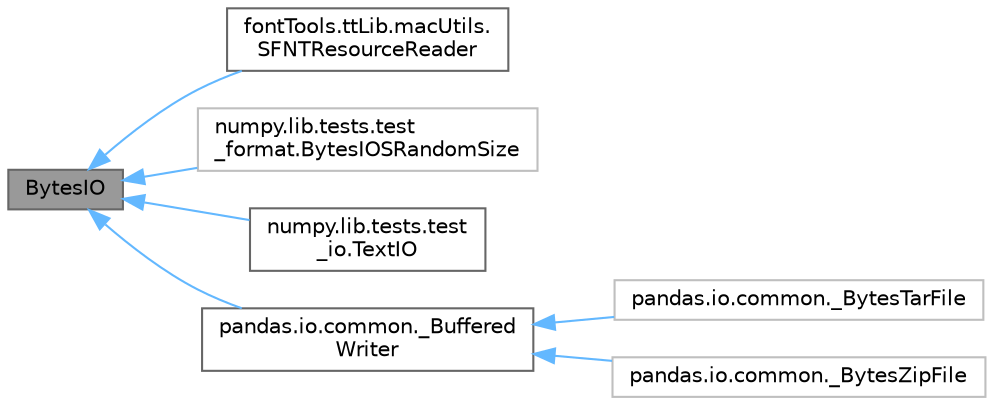 digraph "BytesIO"
{
 // LATEX_PDF_SIZE
  bgcolor="transparent";
  edge [fontname=Helvetica,fontsize=10,labelfontname=Helvetica,labelfontsize=10];
  node [fontname=Helvetica,fontsize=10,shape=box,height=0.2,width=0.4];
  rankdir="LR";
  Node1 [id="Node000001",label="BytesIO",height=0.2,width=0.4,color="gray40", fillcolor="grey60", style="filled", fontcolor="black",tooltip=" "];
  Node1 -> Node2 [id="edge1_Node000001_Node000002",dir="back",color="steelblue1",style="solid",tooltip=" "];
  Node2 [id="Node000002",label="fontTools.ttLib.macUtils.\lSFNTResourceReader",height=0.2,width=0.4,color="gray40", fillcolor="white", style="filled",URL="$d5/d35/classfontTools_1_1ttLib_1_1macUtils_1_1SFNTResourceReader.html",tooltip=" "];
  Node1 -> Node3 [id="edge2_Node000001_Node000003",dir="back",color="steelblue1",style="solid",tooltip=" "];
  Node3 [id="Node000003",label="numpy.lib.tests.test\l_format.BytesIOSRandomSize",height=0.2,width=0.4,color="grey75", fillcolor="white", style="filled",URL="$db/df6/classnumpy_1_1lib_1_1tests_1_1test__format_1_1BytesIOSRandomSize.html",tooltip=" "];
  Node1 -> Node4 [id="edge3_Node000001_Node000004",dir="back",color="steelblue1",style="solid",tooltip=" "];
  Node4 [id="Node000004",label="numpy.lib.tests.test\l_io.TextIO",height=0.2,width=0.4,color="gray40", fillcolor="white", style="filled",URL="$d5/d22/classnumpy_1_1lib_1_1tests_1_1test__io_1_1TextIO.html",tooltip=" "];
  Node1 -> Node5 [id="edge4_Node000001_Node000005",dir="back",color="steelblue1",style="solid",tooltip=" "];
  Node5 [id="Node000005",label="pandas.io.common._Buffered\lWriter",height=0.2,width=0.4,color="gray40", fillcolor="white", style="filled",URL="$d4/df2/classpandas_1_1io_1_1common_1_1__BufferedWriter.html",tooltip=" "];
  Node5 -> Node6 [id="edge5_Node000005_Node000006",dir="back",color="steelblue1",style="solid",tooltip=" "];
  Node6 [id="Node000006",label="pandas.io.common._BytesTarFile",height=0.2,width=0.4,color="grey75", fillcolor="white", style="filled",URL="$df/da5/classpandas_1_1io_1_1common_1_1__BytesTarFile.html",tooltip=" "];
  Node5 -> Node7 [id="edge6_Node000005_Node000007",dir="back",color="steelblue1",style="solid",tooltip=" "];
  Node7 [id="Node000007",label="pandas.io.common._BytesZipFile",height=0.2,width=0.4,color="grey75", fillcolor="white", style="filled",URL="$d2/d0c/classpandas_1_1io_1_1common_1_1__BytesZipFile.html",tooltip=" "];
}
